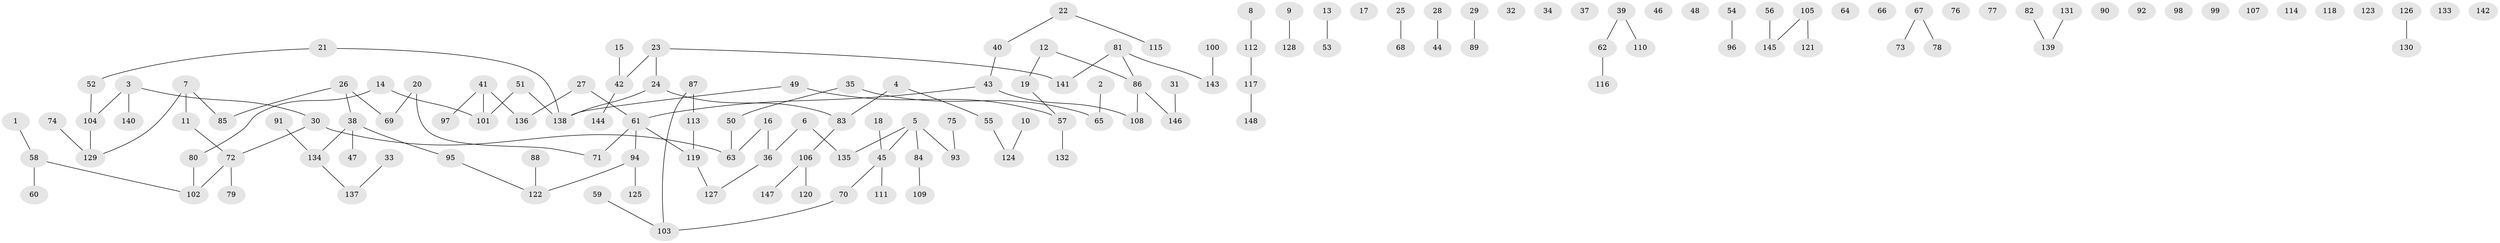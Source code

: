 // Generated by graph-tools (version 1.1) at 2025/33/03/09/25 02:33:38]
// undirected, 148 vertices, 123 edges
graph export_dot {
graph [start="1"]
  node [color=gray90,style=filled];
  1;
  2;
  3;
  4;
  5;
  6;
  7;
  8;
  9;
  10;
  11;
  12;
  13;
  14;
  15;
  16;
  17;
  18;
  19;
  20;
  21;
  22;
  23;
  24;
  25;
  26;
  27;
  28;
  29;
  30;
  31;
  32;
  33;
  34;
  35;
  36;
  37;
  38;
  39;
  40;
  41;
  42;
  43;
  44;
  45;
  46;
  47;
  48;
  49;
  50;
  51;
  52;
  53;
  54;
  55;
  56;
  57;
  58;
  59;
  60;
  61;
  62;
  63;
  64;
  65;
  66;
  67;
  68;
  69;
  70;
  71;
  72;
  73;
  74;
  75;
  76;
  77;
  78;
  79;
  80;
  81;
  82;
  83;
  84;
  85;
  86;
  87;
  88;
  89;
  90;
  91;
  92;
  93;
  94;
  95;
  96;
  97;
  98;
  99;
  100;
  101;
  102;
  103;
  104;
  105;
  106;
  107;
  108;
  109;
  110;
  111;
  112;
  113;
  114;
  115;
  116;
  117;
  118;
  119;
  120;
  121;
  122;
  123;
  124;
  125;
  126;
  127;
  128;
  129;
  130;
  131;
  132;
  133;
  134;
  135;
  136;
  137;
  138;
  139;
  140;
  141;
  142;
  143;
  144;
  145;
  146;
  147;
  148;
  1 -- 58;
  2 -- 65;
  3 -- 30;
  3 -- 104;
  3 -- 140;
  4 -- 55;
  4 -- 83;
  5 -- 45;
  5 -- 84;
  5 -- 93;
  5 -- 135;
  6 -- 36;
  6 -- 135;
  7 -- 11;
  7 -- 85;
  7 -- 129;
  8 -- 112;
  9 -- 128;
  10 -- 124;
  11 -- 72;
  12 -- 19;
  12 -- 86;
  13 -- 53;
  14 -- 80;
  14 -- 101;
  15 -- 42;
  16 -- 36;
  16 -- 63;
  18 -- 45;
  19 -- 57;
  20 -- 69;
  20 -- 71;
  21 -- 52;
  21 -- 138;
  22 -- 40;
  22 -- 115;
  23 -- 24;
  23 -- 42;
  23 -- 141;
  24 -- 83;
  24 -- 138;
  25 -- 68;
  26 -- 38;
  26 -- 69;
  26 -- 85;
  27 -- 61;
  27 -- 136;
  28 -- 44;
  29 -- 89;
  30 -- 63;
  30 -- 72;
  31 -- 146;
  33 -- 137;
  35 -- 50;
  35 -- 65;
  36 -- 127;
  38 -- 47;
  38 -- 95;
  38 -- 134;
  39 -- 62;
  39 -- 110;
  40 -- 43;
  41 -- 97;
  41 -- 101;
  41 -- 136;
  42 -- 144;
  43 -- 61;
  43 -- 108;
  45 -- 70;
  45 -- 111;
  49 -- 57;
  49 -- 138;
  50 -- 63;
  51 -- 101;
  51 -- 138;
  52 -- 104;
  54 -- 96;
  55 -- 124;
  56 -- 145;
  57 -- 132;
  58 -- 60;
  58 -- 102;
  59 -- 103;
  61 -- 71;
  61 -- 94;
  61 -- 119;
  62 -- 116;
  67 -- 73;
  67 -- 78;
  70 -- 103;
  72 -- 79;
  72 -- 102;
  74 -- 129;
  75 -- 93;
  80 -- 102;
  81 -- 86;
  81 -- 141;
  81 -- 143;
  82 -- 139;
  83 -- 106;
  84 -- 109;
  86 -- 108;
  86 -- 146;
  87 -- 103;
  87 -- 113;
  88 -- 122;
  91 -- 134;
  94 -- 122;
  94 -- 125;
  95 -- 122;
  100 -- 143;
  104 -- 129;
  105 -- 121;
  105 -- 145;
  106 -- 120;
  106 -- 147;
  112 -- 117;
  113 -- 119;
  117 -- 148;
  119 -- 127;
  126 -- 130;
  131 -- 139;
  134 -- 137;
}
